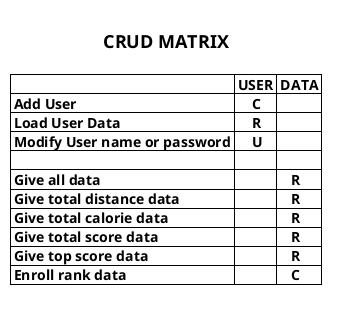 @startuml crud

' https://raw.githubusercontent.com/GC211MP/API/main/documents/crud_matrix.puml

title
  
  =CRUD MATRIX

  |                               |= USER |= DATA |
  |= Add User                     |     C |       |
  |= Load User Data               |     R |       |
  |= Modify User name or password |     U |       |
  | | | |
  |= Give all data                |       |    R  |
  |= Give total distance data     |       |    R  |
  |= Give total calorie data      |       |    R  |
  |= Give total score data        |       |    R  |
  |= Give top score data          |       |    R  |
  |= Enroll rank data             |       |    C  |
  
end title

@enduml
